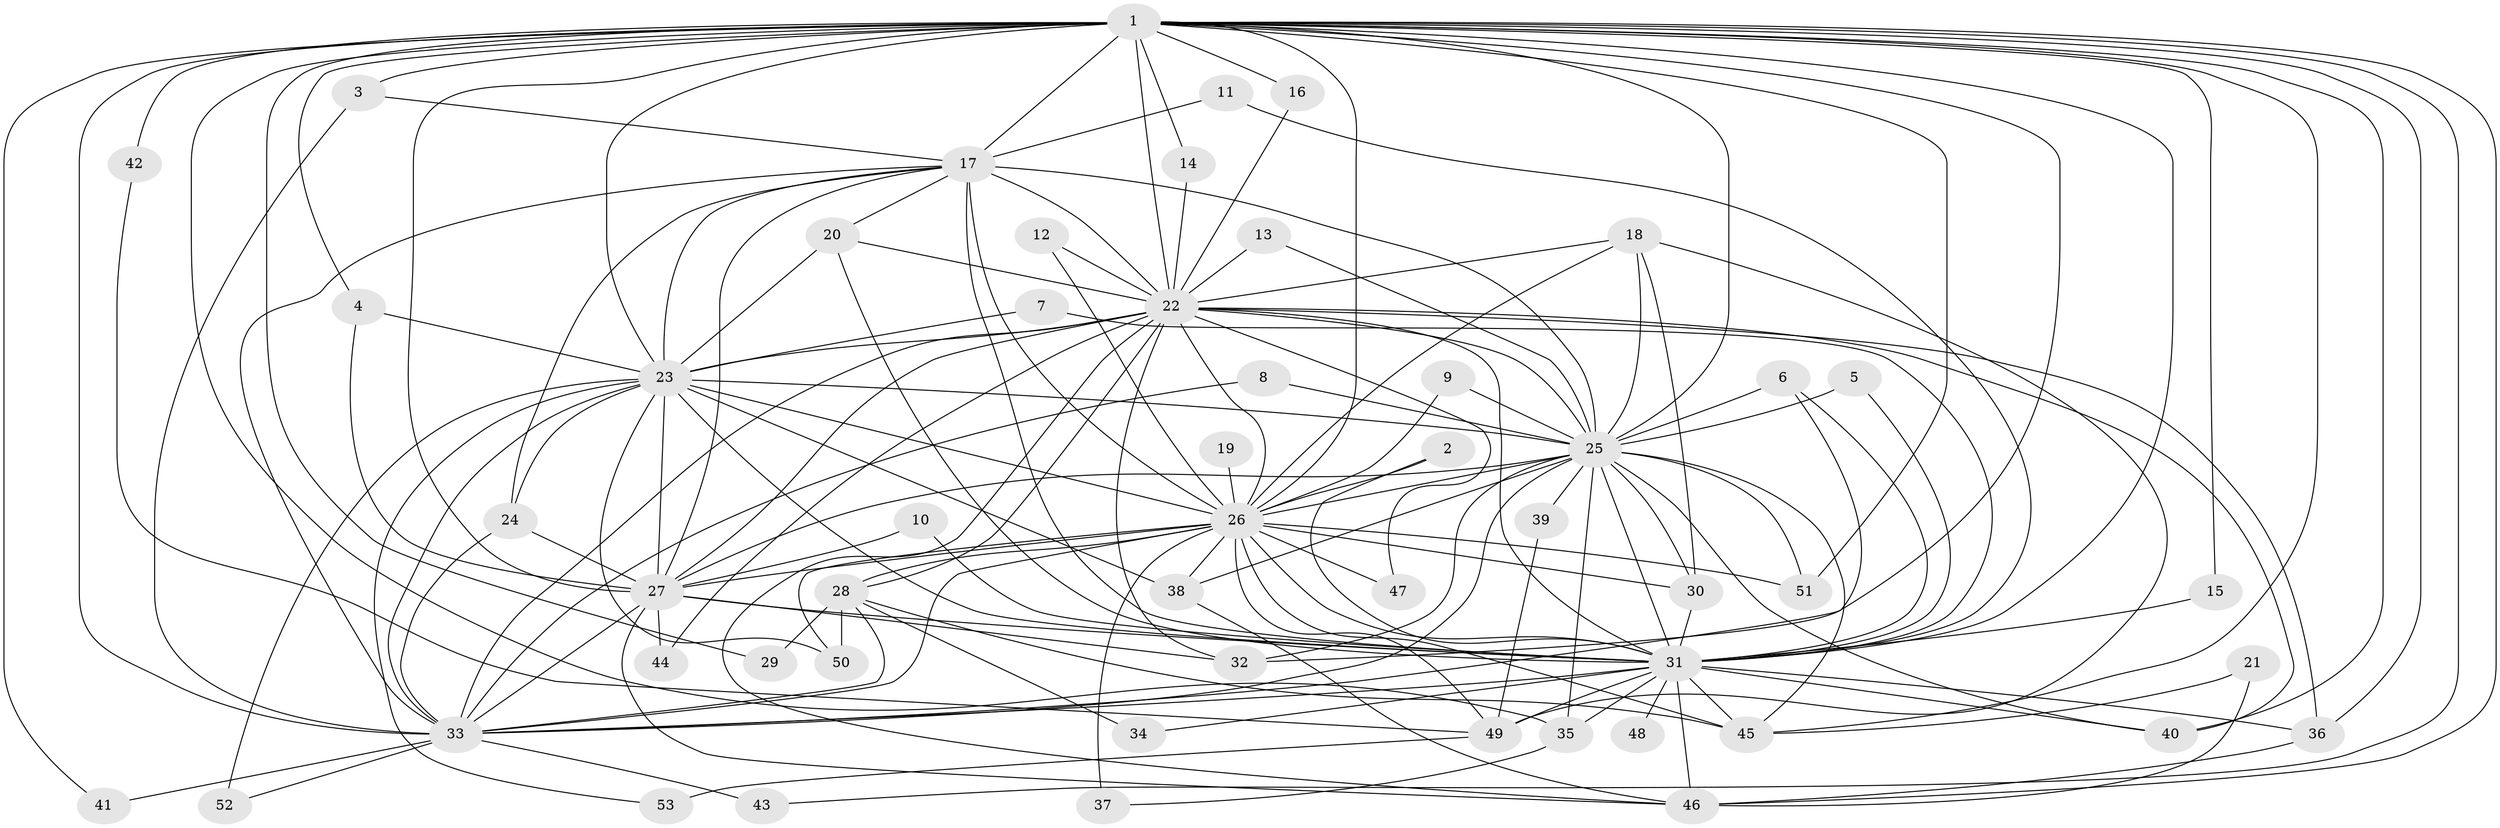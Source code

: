 // original degree distribution, {25: 0.01904761904761905, 12: 0.009523809523809525, 15: 0.009523809523809525, 14: 0.009523809523809525, 17: 0.009523809523809525, 24: 0.009523809523809525, 34: 0.009523809523809525, 19: 0.009523809523809525, 29: 0.009523809523809525, 3: 0.20952380952380953, 4: 0.0761904761904762, 2: 0.5523809523809524, 7: 0.01904761904761905, 6: 0.02857142857142857, 5: 0.01904761904761905}
// Generated by graph-tools (version 1.1) at 2025/25/03/09/25 03:25:50]
// undirected, 53 vertices, 150 edges
graph export_dot {
graph [start="1"]
  node [color=gray90,style=filled];
  1;
  2;
  3;
  4;
  5;
  6;
  7;
  8;
  9;
  10;
  11;
  12;
  13;
  14;
  15;
  16;
  17;
  18;
  19;
  20;
  21;
  22;
  23;
  24;
  25;
  26;
  27;
  28;
  29;
  30;
  31;
  32;
  33;
  34;
  35;
  36;
  37;
  38;
  39;
  40;
  41;
  42;
  43;
  44;
  45;
  46;
  47;
  48;
  49;
  50;
  51;
  52;
  53;
  1 -- 3 [weight=1.0];
  1 -- 4 [weight=1.0];
  1 -- 14 [weight=1.0];
  1 -- 15 [weight=1.0];
  1 -- 16 [weight=1.0];
  1 -- 17 [weight=3.0];
  1 -- 22 [weight=2.0];
  1 -- 23 [weight=2.0];
  1 -- 25 [weight=2.0];
  1 -- 26 [weight=3.0];
  1 -- 27 [weight=2.0];
  1 -- 29 [weight=1.0];
  1 -- 31 [weight=2.0];
  1 -- 32 [weight=1.0];
  1 -- 33 [weight=3.0];
  1 -- 35 [weight=1.0];
  1 -- 36 [weight=1.0];
  1 -- 40 [weight=1.0];
  1 -- 41 [weight=1.0];
  1 -- 42 [weight=1.0];
  1 -- 43 [weight=1.0];
  1 -- 45 [weight=1.0];
  1 -- 46 [weight=1.0];
  1 -- 51 [weight=1.0];
  2 -- 26 [weight=1.0];
  2 -- 31 [weight=1.0];
  3 -- 17 [weight=1.0];
  3 -- 33 [weight=1.0];
  4 -- 23 [weight=1.0];
  4 -- 27 [weight=1.0];
  5 -- 25 [weight=1.0];
  5 -- 31 [weight=1.0];
  6 -- 25 [weight=1.0];
  6 -- 31 [weight=1.0];
  6 -- 33 [weight=1.0];
  7 -- 23 [weight=1.0];
  7 -- 31 [weight=1.0];
  8 -- 25 [weight=1.0];
  8 -- 33 [weight=1.0];
  9 -- 25 [weight=1.0];
  9 -- 26 [weight=1.0];
  10 -- 27 [weight=1.0];
  10 -- 31 [weight=1.0];
  11 -- 17 [weight=1.0];
  11 -- 31 [weight=1.0];
  12 -- 22 [weight=1.0];
  12 -- 26 [weight=1.0];
  13 -- 22 [weight=1.0];
  13 -- 25 [weight=2.0];
  14 -- 22 [weight=1.0];
  15 -- 31 [weight=2.0];
  16 -- 22 [weight=1.0];
  17 -- 20 [weight=1.0];
  17 -- 22 [weight=1.0];
  17 -- 23 [weight=1.0];
  17 -- 24 [weight=1.0];
  17 -- 25 [weight=1.0];
  17 -- 26 [weight=1.0];
  17 -- 27 [weight=1.0];
  17 -- 31 [weight=1.0];
  17 -- 33 [weight=1.0];
  18 -- 22 [weight=2.0];
  18 -- 25 [weight=1.0];
  18 -- 26 [weight=1.0];
  18 -- 30 [weight=1.0];
  18 -- 49 [weight=1.0];
  19 -- 26 [weight=1.0];
  20 -- 22 [weight=1.0];
  20 -- 23 [weight=2.0];
  20 -- 31 [weight=1.0];
  21 -- 45 [weight=1.0];
  21 -- 46 [weight=1.0];
  22 -- 23 [weight=2.0];
  22 -- 25 [weight=2.0];
  22 -- 26 [weight=1.0];
  22 -- 27 [weight=1.0];
  22 -- 28 [weight=1.0];
  22 -- 31 [weight=1.0];
  22 -- 32 [weight=1.0];
  22 -- 33 [weight=1.0];
  22 -- 36 [weight=1.0];
  22 -- 40 [weight=1.0];
  22 -- 44 [weight=1.0];
  22 -- 46 [weight=1.0];
  22 -- 47 [weight=1.0];
  23 -- 24 [weight=1.0];
  23 -- 25 [weight=1.0];
  23 -- 26 [weight=2.0];
  23 -- 27 [weight=1.0];
  23 -- 31 [weight=1.0];
  23 -- 33 [weight=1.0];
  23 -- 38 [weight=1.0];
  23 -- 50 [weight=1.0];
  23 -- 52 [weight=1.0];
  23 -- 53 [weight=1.0];
  24 -- 27 [weight=1.0];
  24 -- 33 [weight=1.0];
  25 -- 26 [weight=2.0];
  25 -- 27 [weight=1.0];
  25 -- 30 [weight=1.0];
  25 -- 31 [weight=1.0];
  25 -- 32 [weight=1.0];
  25 -- 33 [weight=1.0];
  25 -- 35 [weight=2.0];
  25 -- 38 [weight=1.0];
  25 -- 39 [weight=1.0];
  25 -- 40 [weight=1.0];
  25 -- 45 [weight=1.0];
  25 -- 51 [weight=1.0];
  26 -- 27 [weight=1.0];
  26 -- 28 [weight=2.0];
  26 -- 30 [weight=1.0];
  26 -- 31 [weight=1.0];
  26 -- 33 [weight=2.0];
  26 -- 37 [weight=1.0];
  26 -- 38 [weight=1.0];
  26 -- 45 [weight=1.0];
  26 -- 47 [weight=1.0];
  26 -- 49 [weight=1.0];
  26 -- 50 [weight=1.0];
  26 -- 51 [weight=1.0];
  27 -- 31 [weight=1.0];
  27 -- 32 [weight=1.0];
  27 -- 33 [weight=1.0];
  27 -- 44 [weight=1.0];
  27 -- 46 [weight=1.0];
  28 -- 29 [weight=1.0];
  28 -- 33 [weight=1.0];
  28 -- 34 [weight=1.0];
  28 -- 45 [weight=1.0];
  28 -- 50 [weight=1.0];
  30 -- 31 [weight=3.0];
  31 -- 33 [weight=2.0];
  31 -- 34 [weight=1.0];
  31 -- 35 [weight=2.0];
  31 -- 36 [weight=1.0];
  31 -- 40 [weight=1.0];
  31 -- 45 [weight=2.0];
  31 -- 46 [weight=2.0];
  31 -- 48 [weight=1.0];
  31 -- 49 [weight=2.0];
  33 -- 41 [weight=1.0];
  33 -- 43 [weight=1.0];
  33 -- 52 [weight=1.0];
  35 -- 37 [weight=1.0];
  36 -- 46 [weight=1.0];
  38 -- 46 [weight=1.0];
  39 -- 49 [weight=1.0];
  42 -- 49 [weight=1.0];
  49 -- 53 [weight=1.0];
}
